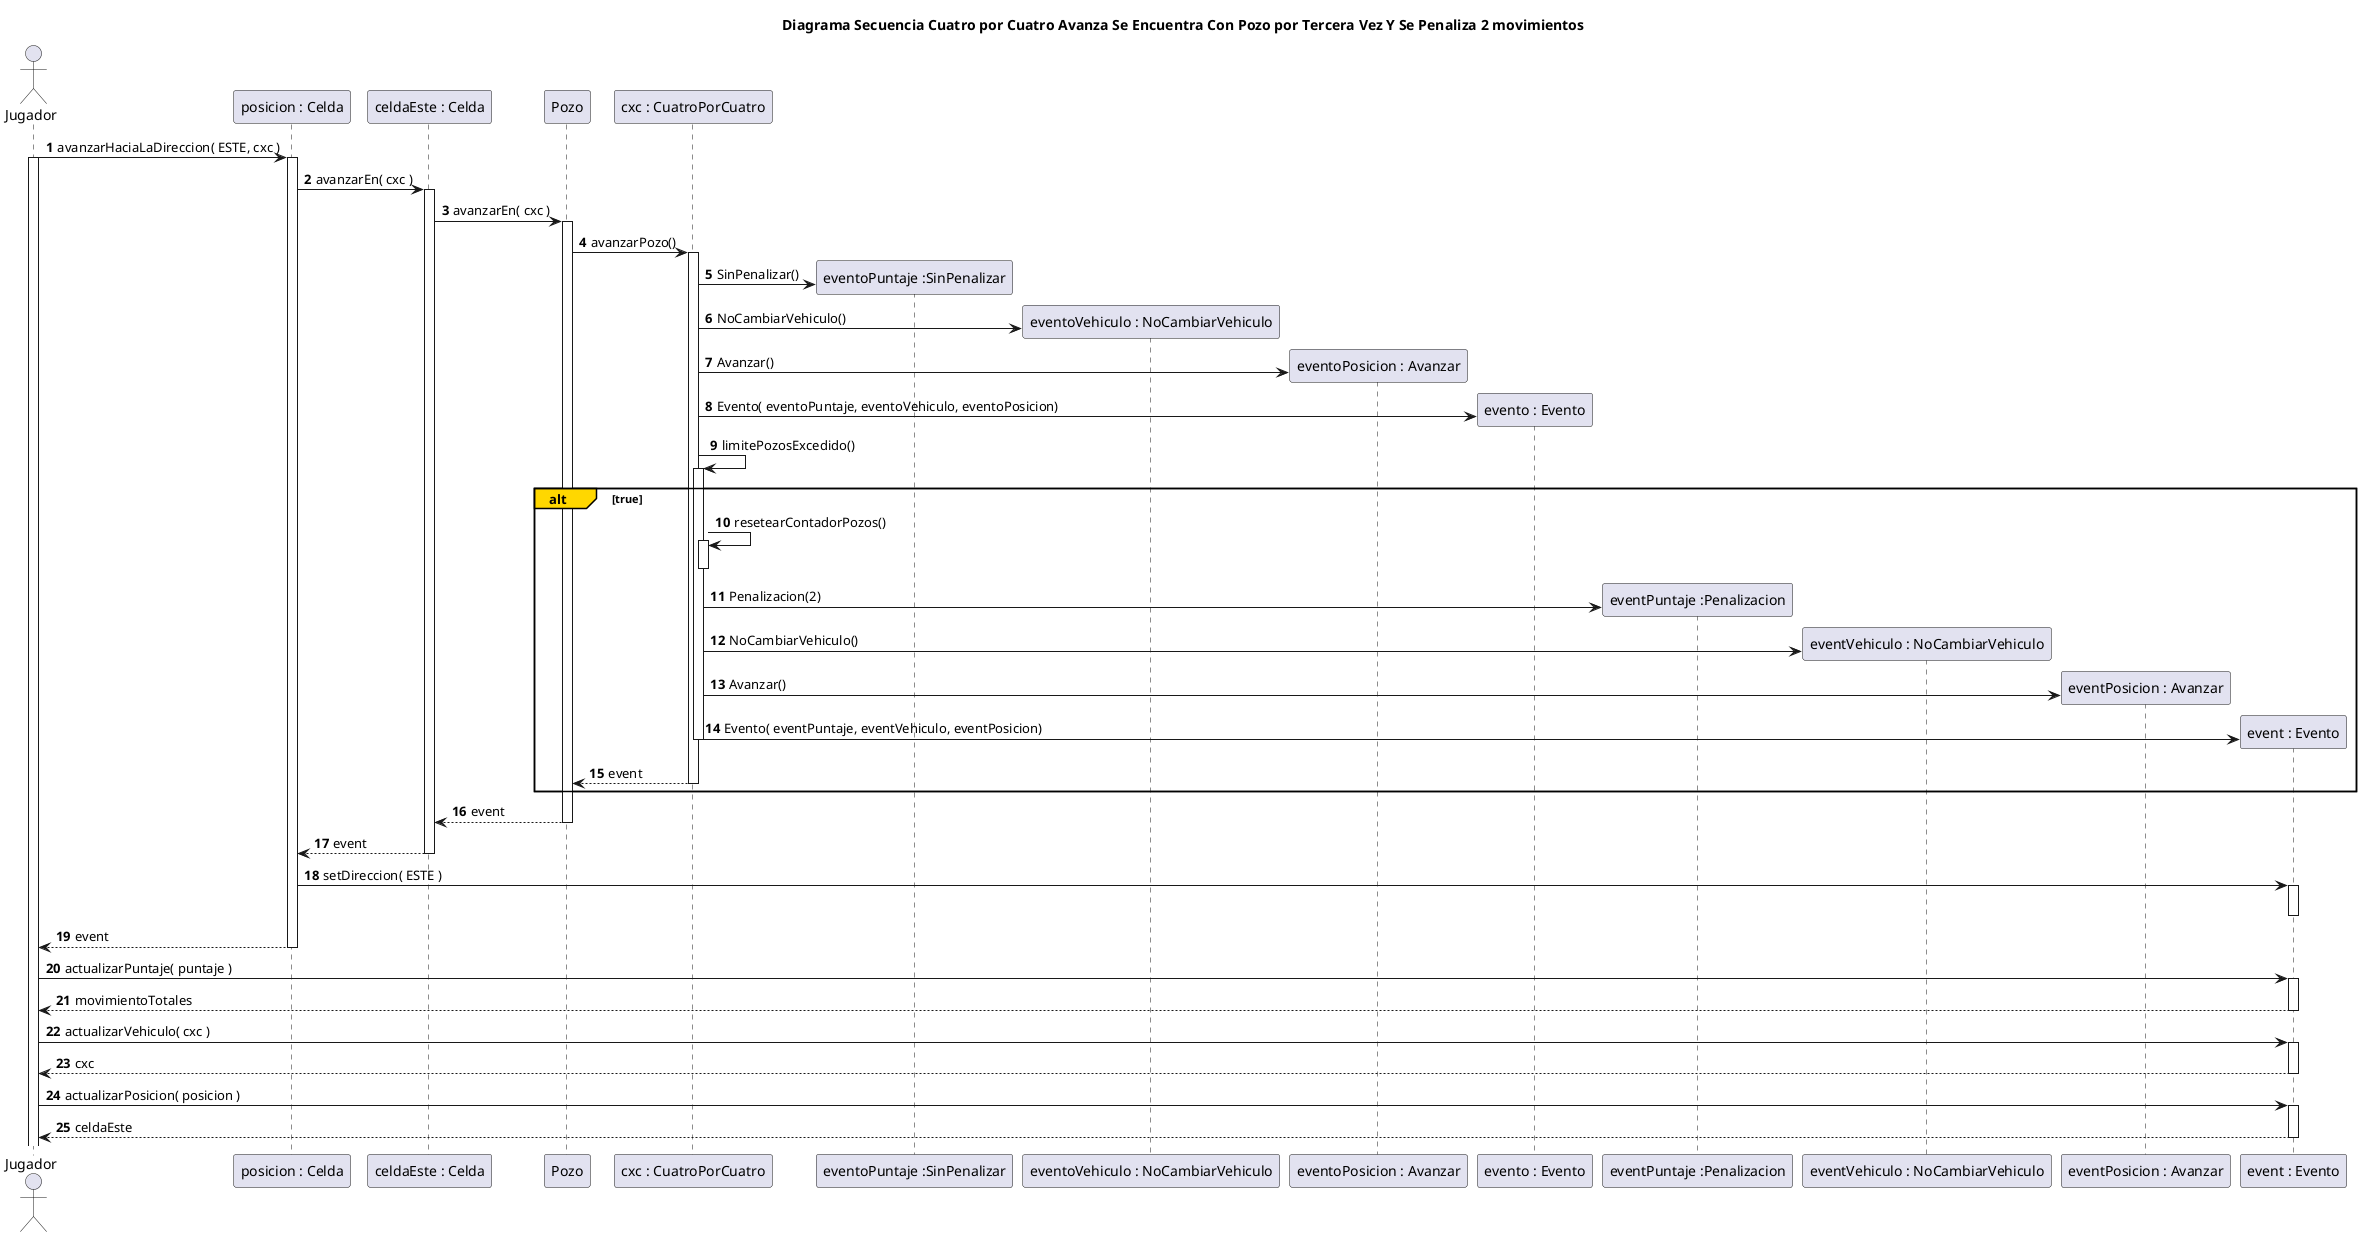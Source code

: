@startuml
title Diagrama Secuencia Cuatro por Cuatro Avanza Se Encuentra Con Pozo por Tercera Vez Y Se Penaliza 2 movimientos


autonumber

actor Jugador

Jugador -> "posicion : Celda"++: avanzarHaciaLaDireccion( ESTE, cxc )

activate Jugador
"posicion : Celda" -> "celdaEste : Celda"++: avanzarEn( cxc )


"celdaEste : Celda" -> Pozo++: avanzarEn( cxc )
Pozo -> "cxc : CuatroPorCuatro"++: avanzarPozo()

create "eventoPuntaje :SinPenalizar"
"cxc : CuatroPorCuatro"-> "eventoPuntaje :SinPenalizar": SinPenalizar()

create "eventoVehiculo : NoCambiarVehiculo"
"cxc : CuatroPorCuatro"-> "eventoVehiculo : NoCambiarVehiculo": NoCambiarVehiculo()

create "eventoPosicion : Avanzar"
"cxc : CuatroPorCuatro"-> "eventoPosicion : Avanzar": Avanzar()

create "evento : Evento"
"cxc : CuatroPorCuatro"  -> "evento : Evento": Evento( eventoPuntaje, eventoVehiculo, eventoPosicion)


"cxc : CuatroPorCuatro" -> "cxc : CuatroPorCuatro"++: limitePozosExcedido()

alt#Gold   true
    "cxc : CuatroPorCuatro" ->"cxc : CuatroPorCuatro"++: resetearContadorPozos()
    deactivate "cxc : CuatroPorCuatro"
    create "eventPuntaje :Penalizacion"
    "cxc : CuatroPorCuatro"-> "eventPuntaje :Penalizacion": Penalizacion(2)

    create "eventVehiculo : NoCambiarVehiculo"
    "cxc : CuatroPorCuatro"-> "eventVehiculo : NoCambiarVehiculo": NoCambiarVehiculo()

    create "eventPosicion : Avanzar"
    "cxc : CuatroPorCuatro"-> "eventPosicion : Avanzar": Avanzar()

    create "event : Evento"
    "cxc : CuatroPorCuatro"  -> "event : Evento": Evento( eventPuntaje, eventVehiculo, eventPosicion)

    deactivate "cxc : CuatroPorCuatro"

    "cxc : CuatroPorCuatro" --> Pozo: event
    deactivate "cxc : CuatroPorCuatro"

end


Pozo --> "celdaEste : Celda": event
deactivate Pozo


"celdaEste : Celda" --> "posicion : Celda": event
deactivate "celdaEste : Celda"

"posicion : Celda" -> "event : Evento"++: setDireccion( ESTE )
deactivate "event : Evento"
"posicion : Celda" --> Jugador--: event


Jugador -> "event : Evento"++: actualizarPuntaje( puntaje )
Jugador <-- "event : Evento"--: movimientoTotales

Jugador -> "event : Evento"++: actualizarVehiculo( cxc )
Jugador <-- "event : Evento"--: cxc

Jugador -> "event : Evento"++: actualizarPosicion( posicion )
Jugador <-- "event : Evento"--: celdaEste
@enduml
